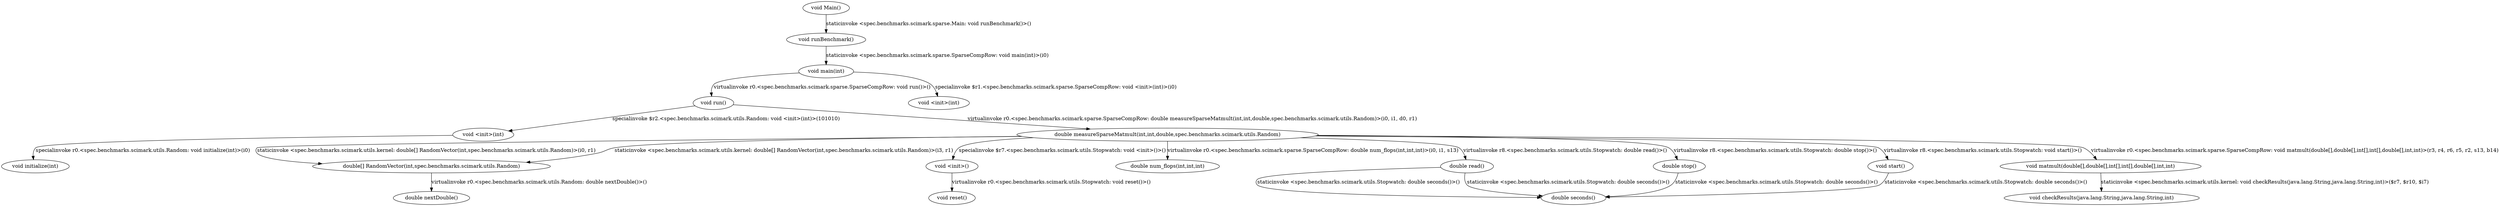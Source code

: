 digraph g {
7[label="void initialize(int)"]
12[label="double stop()"]
8[label="double[] RandomVector(int,spec.benchmarks.scimark.utils.Random)"]
9[label="void <init>()"]
1[label="void runBenchmark()"]
3[label="void run()"]
4[label="void <init>(int)"]
13[label="double num_flops(int,int,int)"]
14[label="double read()"]
18[label="double nextDouble()"]
2[label="void main(int)"]
15[label="double seconds()"]
10[label="void start()"]
16[label="void checkResults(java.lang.String,java.lang.String,int)"]
17[label="void reset()"]
0[label="void Main()"]
6[label="void <init>(int)"]
5[label="double measureSparseMatmult(int,int,double,spec.benchmarks.scimark.utils.Random)"]
11[label="void matmult(double[],double[],int[],int[],double[],int,int)"]
0->1[label="staticinvoke <spec.benchmarks.scimark.sparse.Main: void runBenchmark()>()"]
1->2[label="staticinvoke <spec.benchmarks.scimark.sparse.SparseCompRow: void main(int)>(i0)"]
2->3[label="virtualinvoke r0.<spec.benchmarks.scimark.sparse.SparseCompRow: void run()>()"]
2->4[label="specialinvoke $r1.<spec.benchmarks.scimark.sparse.SparseCompRow: void <init>(int)>(i0)"]
3->5[label="virtualinvoke r0.<spec.benchmarks.scimark.sparse.SparseCompRow: double measureSparseMatmult(int,int,double,spec.benchmarks.scimark.utils.Random)>(i0, i1, d0, r1)"]
3->6[label="specialinvoke $r2.<spec.benchmarks.scimark.utils.Random: void <init>(int)>(101010)"]
5->14[label="virtualinvoke r8.<spec.benchmarks.scimark.utils.Stopwatch: double read()>()"]
14->15[label="staticinvoke <spec.benchmarks.scimark.utils.Stopwatch: double seconds()>()"]
14->15[label="staticinvoke <spec.benchmarks.scimark.utils.Stopwatch: double seconds()>()"]
6->7[label="specialinvoke r0.<spec.benchmarks.scimark.utils.Random: void initialize(int)>(i0)"]
5->8[label="staticinvoke <spec.benchmarks.scimark.utils.kernel: double[] RandomVector(int,spec.benchmarks.scimark.utils.Random)>(i3, r1)"]
5->8[label="staticinvoke <spec.benchmarks.scimark.utils.kernel: double[] RandomVector(int,spec.benchmarks.scimark.utils.Random)>(i0, r1)"]
8->18[label="virtualinvoke r0.<spec.benchmarks.scimark.utils.Random: double nextDouble()>()"]
5->9[label="specialinvoke $r7.<spec.benchmarks.scimark.utils.Stopwatch: void <init>()>()"]
11->16[label="staticinvoke <spec.benchmarks.scimark.utils.kernel: void checkResults(java.lang.String,java.lang.String,int)>($r7, $r10, $i7)"]
10->15[label="staticinvoke <spec.benchmarks.scimark.utils.Stopwatch: double seconds()>()"]
12->15[label="staticinvoke <spec.benchmarks.scimark.utils.Stopwatch: double seconds()>()"]
5->10[label="virtualinvoke r8.<spec.benchmarks.scimark.utils.Stopwatch: void start()>()"]
5->11[label="virtualinvoke r0.<spec.benchmarks.scimark.sparse.SparseCompRow: void matmult(double[],double[],int[],int[],double[],int,int)>(r3, r4, r6, r5, r2, s13, b14)"]
9->17[label="virtualinvoke r0.<spec.benchmarks.scimark.utils.Stopwatch: void reset()>()"]
5->12[label="virtualinvoke r8.<spec.benchmarks.scimark.utils.Stopwatch: double stop()>()"]
5->13[label="virtualinvoke r0.<spec.benchmarks.scimark.sparse.SparseCompRow: double num_flops(int,int,int)>(i0, i1, s13)"]
}
